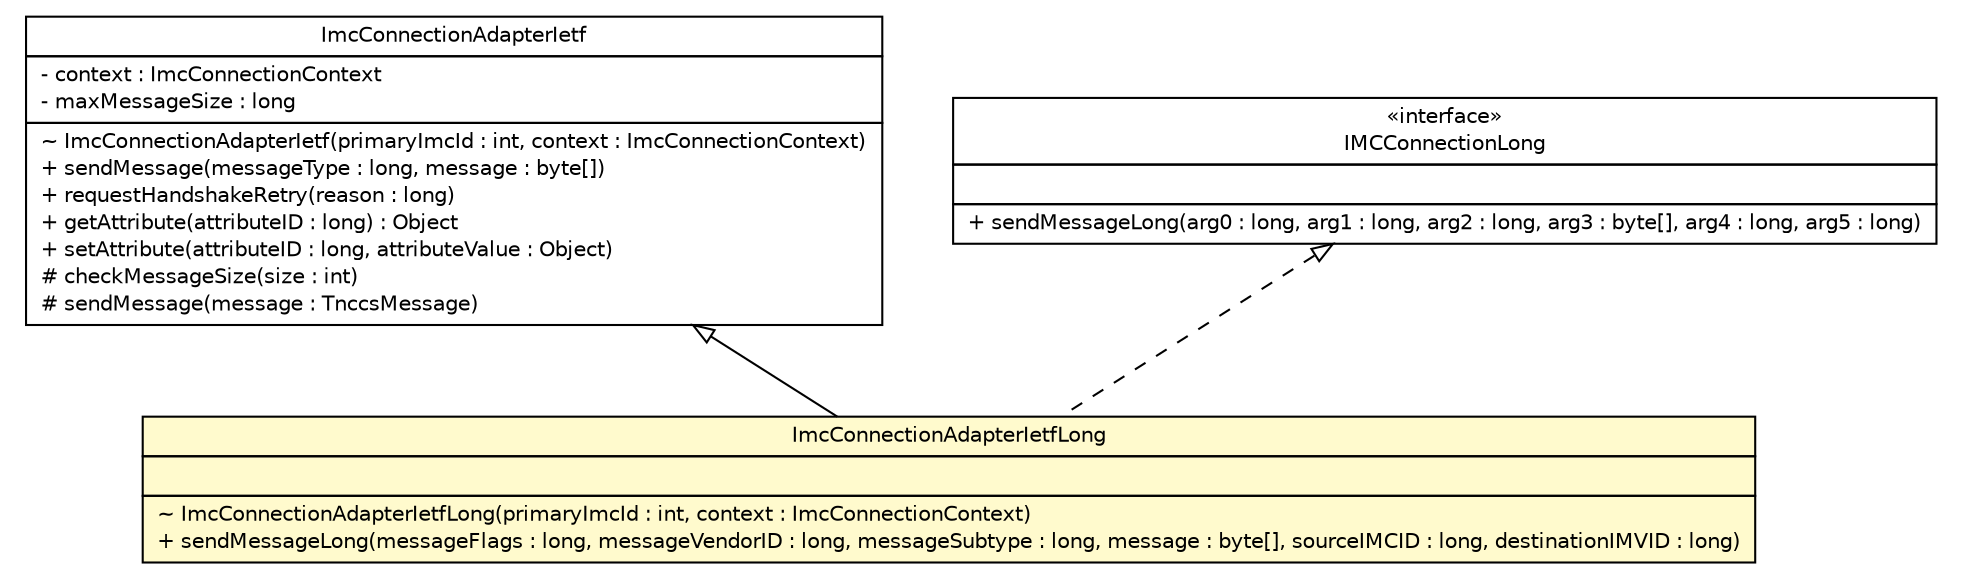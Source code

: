 #!/usr/local/bin/dot
#
# Class diagram 
# Generated by UMLGraph version R5_6 (http://www.umlgraph.org/)
#

digraph G {
	edge [fontname="Helvetica",fontsize=10,labelfontname="Helvetica",labelfontsize=10];
	node [fontname="Helvetica",fontsize=10,shape=plaintext];
	nodesep=0.25;
	ranksep=0.5;
	// de.hsbremen.tc.tnc.tnccs.adapter.connection.ImcConnectionAdapterIetfLong
	c22774 [label=<<table title="de.hsbremen.tc.tnc.tnccs.adapter.connection.ImcConnectionAdapterIetfLong" border="0" cellborder="1" cellspacing="0" cellpadding="2" port="p" bgcolor="lemonChiffon" href="./ImcConnectionAdapterIetfLong.html">
		<tr><td><table border="0" cellspacing="0" cellpadding="1">
<tr><td align="center" balign="center"> ImcConnectionAdapterIetfLong </td></tr>
		</table></td></tr>
		<tr><td><table border="0" cellspacing="0" cellpadding="1">
<tr><td align="left" balign="left">  </td></tr>
		</table></td></tr>
		<tr><td><table border="0" cellspacing="0" cellpadding="1">
<tr><td align="left" balign="left"> ~ ImcConnectionAdapterIetfLong(primaryImcId : int, context : ImcConnectionContext) </td></tr>
<tr><td align="left" balign="left"> + sendMessageLong(messageFlags : long, messageVendorID : long, messageSubtype : long, message : byte[], sourceIMCID : long, destinationIMVID : long) </td></tr>
		</table></td></tr>
		</table>>, URL="./ImcConnectionAdapterIetfLong.html", fontname="Helvetica", fontcolor="black", fontsize=10.0];
	// de.hsbremen.tc.tnc.tnccs.adapter.connection.ImcConnectionAdapterIetf
	c22784 [label=<<table title="de.hsbremen.tc.tnc.tnccs.adapter.connection.ImcConnectionAdapterIetf" border="0" cellborder="1" cellspacing="0" cellpadding="2" port="p" href="./ImcConnectionAdapterIetf.html">
		<tr><td><table border="0" cellspacing="0" cellpadding="1">
<tr><td align="center" balign="center"> ImcConnectionAdapterIetf </td></tr>
		</table></td></tr>
		<tr><td><table border="0" cellspacing="0" cellpadding="1">
<tr><td align="left" balign="left"> - context : ImcConnectionContext </td></tr>
<tr><td align="left" balign="left"> - maxMessageSize : long </td></tr>
		</table></td></tr>
		<tr><td><table border="0" cellspacing="0" cellpadding="1">
<tr><td align="left" balign="left"> ~ ImcConnectionAdapterIetf(primaryImcId : int, context : ImcConnectionContext) </td></tr>
<tr><td align="left" balign="left"> + sendMessage(messageType : long, message : byte[]) </td></tr>
<tr><td align="left" balign="left"> + requestHandshakeRetry(reason : long) </td></tr>
<tr><td align="left" balign="left"> + getAttribute(attributeID : long) : Object </td></tr>
<tr><td align="left" balign="left"> + setAttribute(attributeID : long, attributeValue : Object) </td></tr>
<tr><td align="left" balign="left"> # checkMessageSize(size : int) </td></tr>
<tr><td align="left" balign="left"> # sendMessage(message : TnccsMessage) </td></tr>
		</table></td></tr>
		</table>>, URL="./ImcConnectionAdapterIetf.html", fontname="Helvetica", fontcolor="black", fontsize=10.0];
	//de.hsbremen.tc.tnc.tnccs.adapter.connection.ImcConnectionAdapterIetfLong extends de.hsbremen.tc.tnc.tnccs.adapter.connection.ImcConnectionAdapterIetf
	c22784:p -> c22774:p [dir=back,arrowtail=empty];
	//de.hsbremen.tc.tnc.tnccs.adapter.connection.ImcConnectionAdapterIetfLong implements org.trustedcomputinggroup.tnc.ifimc.IMCConnectionLong
	c22802:p -> c22774:p [dir=back,arrowtail=empty,style=dashed];
	// org.trustedcomputinggroup.tnc.ifimc.IMCConnectionLong
	c22802 [label=<<table title="org.trustedcomputinggroup.tnc.ifimc.IMCConnectionLong" border="0" cellborder="1" cellspacing="0" cellpadding="2" port="p" href="http://java.sun.com/j2se/1.4.2/docs/api/org/trustedcomputinggroup/tnc/ifimc/IMCConnectionLong.html">
		<tr><td><table border="0" cellspacing="0" cellpadding="1">
<tr><td align="center" balign="center"> &#171;interface&#187; </td></tr>
<tr><td align="center" balign="center"> IMCConnectionLong </td></tr>
		</table></td></tr>
		<tr><td><table border="0" cellspacing="0" cellpadding="1">
<tr><td align="left" balign="left">  </td></tr>
		</table></td></tr>
		<tr><td><table border="0" cellspacing="0" cellpadding="1">
<tr><td align="left" balign="left"> + sendMessageLong(arg0 : long, arg1 : long, arg2 : long, arg3 : byte[], arg4 : long, arg5 : long) </td></tr>
		</table></td></tr>
		</table>>, URL="http://java.sun.com/j2se/1.4.2/docs/api/org/trustedcomputinggroup/tnc/ifimc/IMCConnectionLong.html", fontname="Helvetica", fontcolor="black", fontsize=10.0];
}


